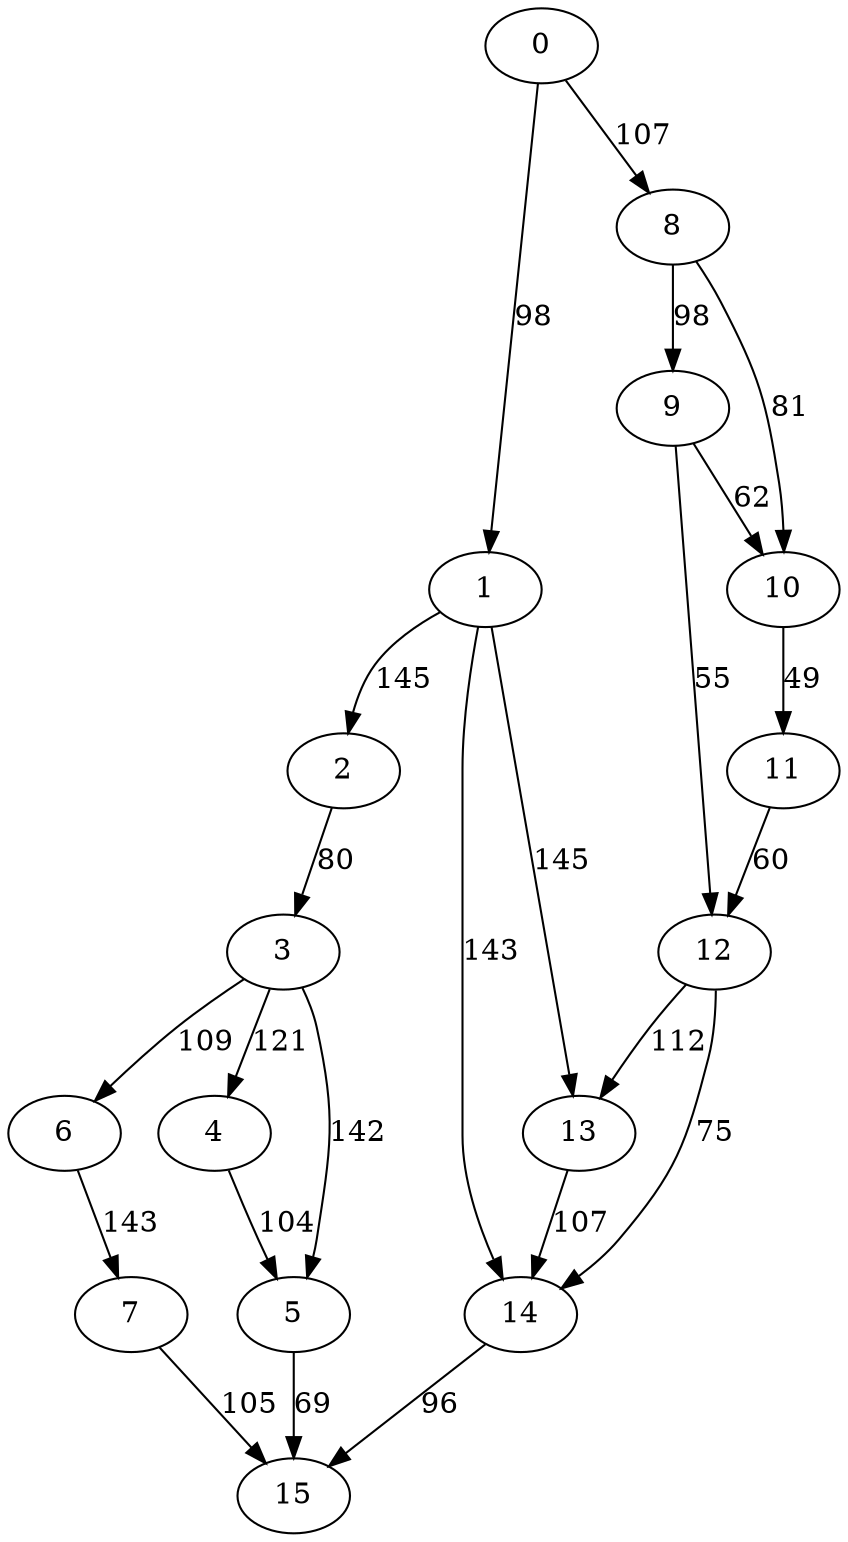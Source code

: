 digraph t40p3r7_13 {
0 -> 1 [ label = 98 ];
0 -> 8 [ label = 107 ];
1 -> 2 [ label = 145 ];
1 -> 13 [ label = 145 ];
1 -> 14 [ label = 143 ];
2 -> 3 [ label = 80 ];
3 -> 4 [ label = 121 ];
3 -> 5 [ label = 142 ];
3 -> 6 [ label = 109 ];
4 -> 5 [ label = 104 ];
5 -> 15 [ label = 69 ];
6 -> 7 [ label = 143 ];
7 -> 15 [ label = 105 ];
8 -> 9 [ label = 98 ];
8 -> 10 [ label = 81 ];
9 -> 10 [ label = 62 ];
9 -> 12 [ label = 55 ];
10 -> 11 [ label = 49 ];
11 -> 12 [ label = 60 ];
12 -> 13 [ label = 112 ];
12 -> 14 [ label = 75 ];
13 -> 14 [ label = 107 ];
14 -> 15 [ label = 96 ];
 }

